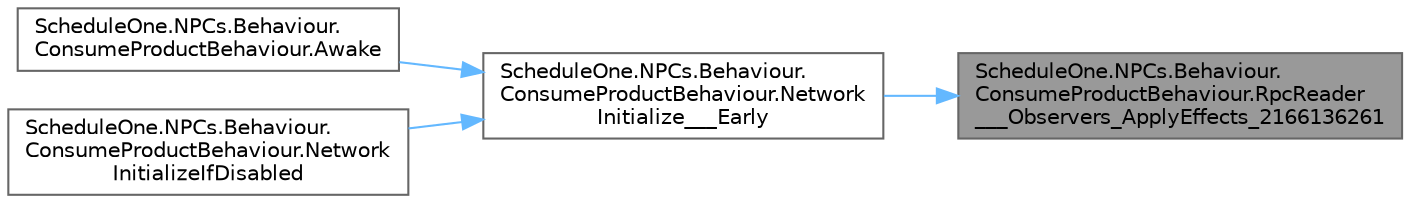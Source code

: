 digraph "ScheduleOne.NPCs.Behaviour.ConsumeProductBehaviour.RpcReader___Observers_ApplyEffects_2166136261"
{
 // LATEX_PDF_SIZE
  bgcolor="transparent";
  edge [fontname=Helvetica,fontsize=10,labelfontname=Helvetica,labelfontsize=10];
  node [fontname=Helvetica,fontsize=10,shape=box,height=0.2,width=0.4];
  rankdir="RL";
  Node1 [id="Node000001",label="ScheduleOne.NPCs.Behaviour.\lConsumeProductBehaviour.RpcReader\l___Observers_ApplyEffects_2166136261",height=0.2,width=0.4,color="gray40", fillcolor="grey60", style="filled", fontcolor="black",tooltip=" "];
  Node1 -> Node2 [id="edge1_Node000001_Node000002",dir="back",color="steelblue1",style="solid",tooltip=" "];
  Node2 [id="Node000002",label="ScheduleOne.NPCs.Behaviour.\lConsumeProductBehaviour.Network\lInitialize___Early",height=0.2,width=0.4,color="grey40", fillcolor="white", style="filled",URL="$class_schedule_one_1_1_n_p_cs_1_1_behaviour_1_1_consume_product_behaviour.html#a862e5e780456627e4719dca00bf6d3e6",tooltip=" "];
  Node2 -> Node3 [id="edge2_Node000002_Node000003",dir="back",color="steelblue1",style="solid",tooltip=" "];
  Node3 [id="Node000003",label="ScheduleOne.NPCs.Behaviour.\lConsumeProductBehaviour.Awake",height=0.2,width=0.4,color="grey40", fillcolor="white", style="filled",URL="$class_schedule_one_1_1_n_p_cs_1_1_behaviour_1_1_consume_product_behaviour.html#a4b5bc8585eea2f9115892cd0605d261f",tooltip=" "];
  Node2 -> Node4 [id="edge3_Node000002_Node000004",dir="back",color="steelblue1",style="solid",tooltip=" "];
  Node4 [id="Node000004",label="ScheduleOne.NPCs.Behaviour.\lConsumeProductBehaviour.Network\lInitializeIfDisabled",height=0.2,width=0.4,color="grey40", fillcolor="white", style="filled",URL="$class_schedule_one_1_1_n_p_cs_1_1_behaviour_1_1_consume_product_behaviour.html#a60c0a5321cdc4ed75e4a526f3079c540",tooltip=" "];
}
